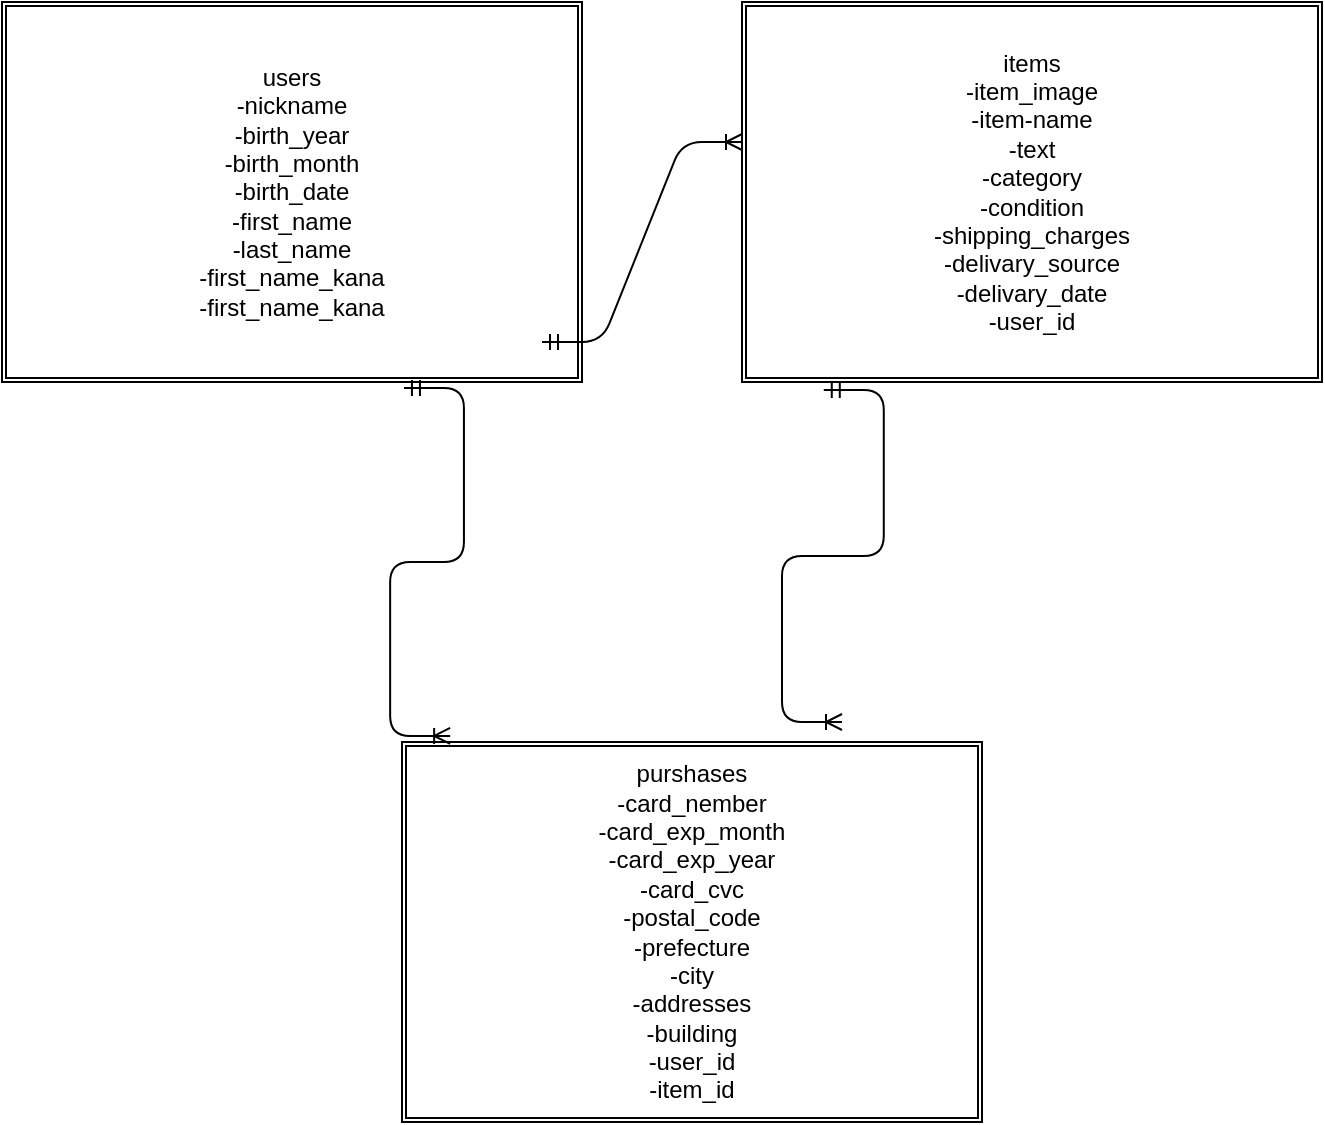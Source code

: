 <mxfile version="13.6.5">
    <diagram id="KpHlEI2S2OXlIaNyPtEX" name="ページ1">
        <mxGraphModel dx="898" dy="680" grid="1" gridSize="10" guides="1" tooltips="1" connect="1" arrows="1" fold="1" page="1" pageScale="1" pageWidth="827" pageHeight="1169" math="0" shadow="0">
            <root>
                <mxCell id="0"/>
                <mxCell id="1" parent="0"/>
                <mxCell id="43" value="users&lt;br&gt;-nickname&lt;br&gt;-birth_year&lt;br&gt;-birth_month&lt;br&gt;-birth_date&lt;br&gt;-first_name&lt;br&gt;-last_name&lt;br&gt;-first_name_kana&lt;br&gt;-first_name_kana" style="shape=ext;double=1;rounded=0;whiteSpace=wrap;html=1;" vertex="1" parent="1">
                    <mxGeometry x="20" y="70" width="290" height="190" as="geometry"/>
                </mxCell>
                <mxCell id="44" value="items&lt;br&gt;-item_image&lt;br&gt;-item-name&lt;br&gt;-text&lt;br&gt;-category&lt;br&gt;-condition&lt;br&gt;-shipping_charges&lt;br&gt;-delivary_source&lt;br&gt;-delivary_date&lt;br&gt;-user_id" style="shape=ext;double=1;rounded=0;whiteSpace=wrap;html=1;" vertex="1" parent="1">
                    <mxGeometry x="390" y="70" width="290" height="190" as="geometry"/>
                </mxCell>
                <mxCell id="46" value="purshases&lt;br&gt;-card_nember&lt;br&gt;-card_exp_month&lt;br&gt;-card_exp_year&lt;br&gt;-card_cvc&lt;br&gt;-postal_code&lt;br&gt;-prefecture&lt;br&gt;-city&lt;br&gt;-addresses&lt;br&gt;-building&lt;br&gt;-user_id&lt;br&gt;-item_id" style="shape=ext;double=1;rounded=0;whiteSpace=wrap;html=1;" vertex="1" parent="1">
                    <mxGeometry x="220" y="440" width="290" height="190" as="geometry"/>
                </mxCell>
                <mxCell id="56" value="" style="edgeStyle=entityRelationEdgeStyle;fontSize=12;html=1;endArrow=ERoneToMany;startArrow=ERmandOne;" edge="1" parent="1">
                    <mxGeometry width="100" height="100" relative="1" as="geometry">
                        <mxPoint x="290" y="240" as="sourcePoint"/>
                        <mxPoint x="390" y="140" as="targetPoint"/>
                    </mxGeometry>
                </mxCell>
                <mxCell id="57" value="" style="edgeStyle=entityRelationEdgeStyle;fontSize=12;html=1;endArrow=ERoneToMany;startArrow=ERmandOne;exitX=0.141;exitY=1.021;exitDx=0;exitDy=0;exitPerimeter=0;" edge="1" parent="1" source="44">
                    <mxGeometry width="100" height="100" relative="1" as="geometry">
                        <mxPoint x="430" y="400" as="sourcePoint"/>
                        <mxPoint x="440" y="430" as="targetPoint"/>
                    </mxGeometry>
                </mxCell>
                <mxCell id="58" value="" style="edgeStyle=entityRelationEdgeStyle;fontSize=12;html=1;endArrow=ERoneToMany;startArrow=ERmandOne;exitX=0.693;exitY=1.016;exitDx=0;exitDy=0;exitPerimeter=0;entryX=0.083;entryY=-0.016;entryDx=0;entryDy=0;entryPerimeter=0;" edge="1" parent="1" source="43" target="46">
                    <mxGeometry width="100" height="100" relative="1" as="geometry">
                        <mxPoint x="200" y="400" as="sourcePoint"/>
                        <mxPoint x="300" y="300" as="targetPoint"/>
                    </mxGeometry>
                </mxCell>
            </root>
        </mxGraphModel>
    </diagram>
</mxfile>